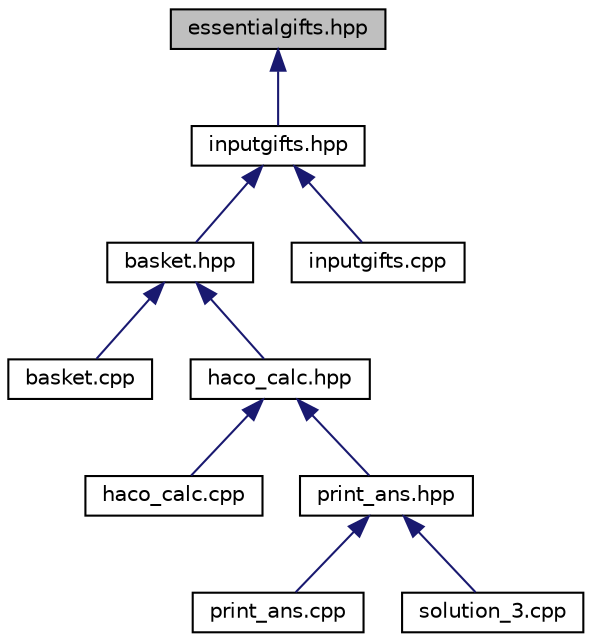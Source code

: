 digraph "essentialgifts.hpp"
{
  edge [fontname="Helvetica",fontsize="10",labelfontname="Helvetica",labelfontsize="10"];
  node [fontname="Helvetica",fontsize="10",shape=record];
  Node1 [label="essentialgifts.hpp",height=0.2,width=0.4,color="black", fillcolor="grey75", style="filled", fontcolor="black"];
  Node1 -> Node2 [dir="back",color="midnightblue",fontsize="10",style="solid",fontname="Helvetica"];
  Node2 [label="inputgifts.hpp",height=0.2,width=0.4,color="black", fillcolor="white", style="filled",URL="$inputgifts_8hpp.html"];
  Node2 -> Node3 [dir="back",color="midnightblue",fontsize="10",style="solid",fontname="Helvetica"];
  Node3 [label="basket.hpp",height=0.2,width=0.4,color="black", fillcolor="white", style="filled",URL="$basket_8hpp.html"];
  Node3 -> Node4 [dir="back",color="midnightblue",fontsize="10",style="solid",fontname="Helvetica"];
  Node4 [label="basket.cpp",height=0.2,width=0.4,color="black", fillcolor="white", style="filled",URL="$basket_8cpp.html"];
  Node3 -> Node5 [dir="back",color="midnightblue",fontsize="10",style="solid",fontname="Helvetica"];
  Node5 [label="haco_calc.hpp",height=0.2,width=0.4,color="black", fillcolor="white", style="filled",URL="$haco__calc_8hpp.html"];
  Node5 -> Node6 [dir="back",color="midnightblue",fontsize="10",style="solid",fontname="Helvetica"];
  Node6 [label="haco_calc.cpp",height=0.2,width=0.4,color="black", fillcolor="white", style="filled",URL="$haco__calc_8cpp.html"];
  Node5 -> Node7 [dir="back",color="midnightblue",fontsize="10",style="solid",fontname="Helvetica"];
  Node7 [label="print_ans.hpp",height=0.2,width=0.4,color="black", fillcolor="white", style="filled",URL="$print__ans_8hpp.html"];
  Node7 -> Node8 [dir="back",color="midnightblue",fontsize="10",style="solid",fontname="Helvetica"];
  Node8 [label="print_ans.cpp",height=0.2,width=0.4,color="black", fillcolor="white", style="filled",URL="$print__ans_8cpp.html"];
  Node7 -> Node9 [dir="back",color="midnightblue",fontsize="10",style="solid",fontname="Helvetica"];
  Node9 [label="solution_3.cpp",height=0.2,width=0.4,color="black", fillcolor="white", style="filled",URL="$solution__3_8cpp.html"];
  Node2 -> Node10 [dir="back",color="midnightblue",fontsize="10",style="solid",fontname="Helvetica"];
  Node10 [label="inputgifts.cpp",height=0.2,width=0.4,color="black", fillcolor="white", style="filled",URL="$inputgifts_8cpp.html"];
}
